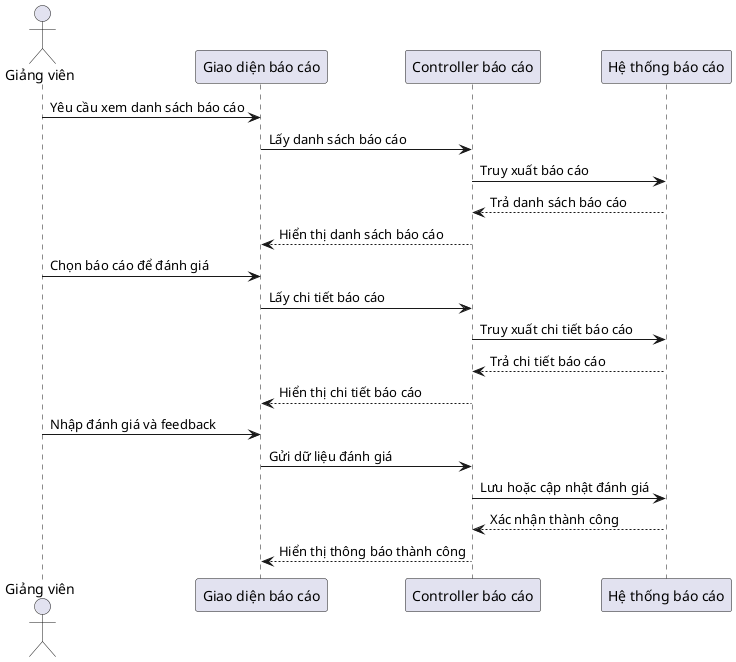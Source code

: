 @startuml
actor "Giảng viên" as GV

participant "Giao diện báo cáo" as UI
participant "Controller báo cáo" as Controller
participant "Hệ thống báo cáo" as System

GV -> UI : Yêu cầu xem danh sách báo cáo
UI -> Controller : Lấy danh sách báo cáo
Controller -> System : Truy xuất báo cáo
System --> Controller : Trả danh sách báo cáo
Controller --> UI : Hiển thị danh sách báo cáo

GV -> UI : Chọn báo cáo để đánh giá
UI -> Controller : Lấy chi tiết báo cáo
Controller -> System : Truy xuất chi tiết báo cáo
System --> Controller : Trả chi tiết báo cáo
Controller --> UI : Hiển thị chi tiết báo cáo

GV -> UI : Nhập đánh giá và feedback
UI -> Controller : Gửi dữ liệu đánh giá
Controller -> System : Lưu hoặc cập nhật đánh giá
System --> Controller : Xác nhận thành công
Controller --> UI : Hiển thị thông báo thành công
@enduml